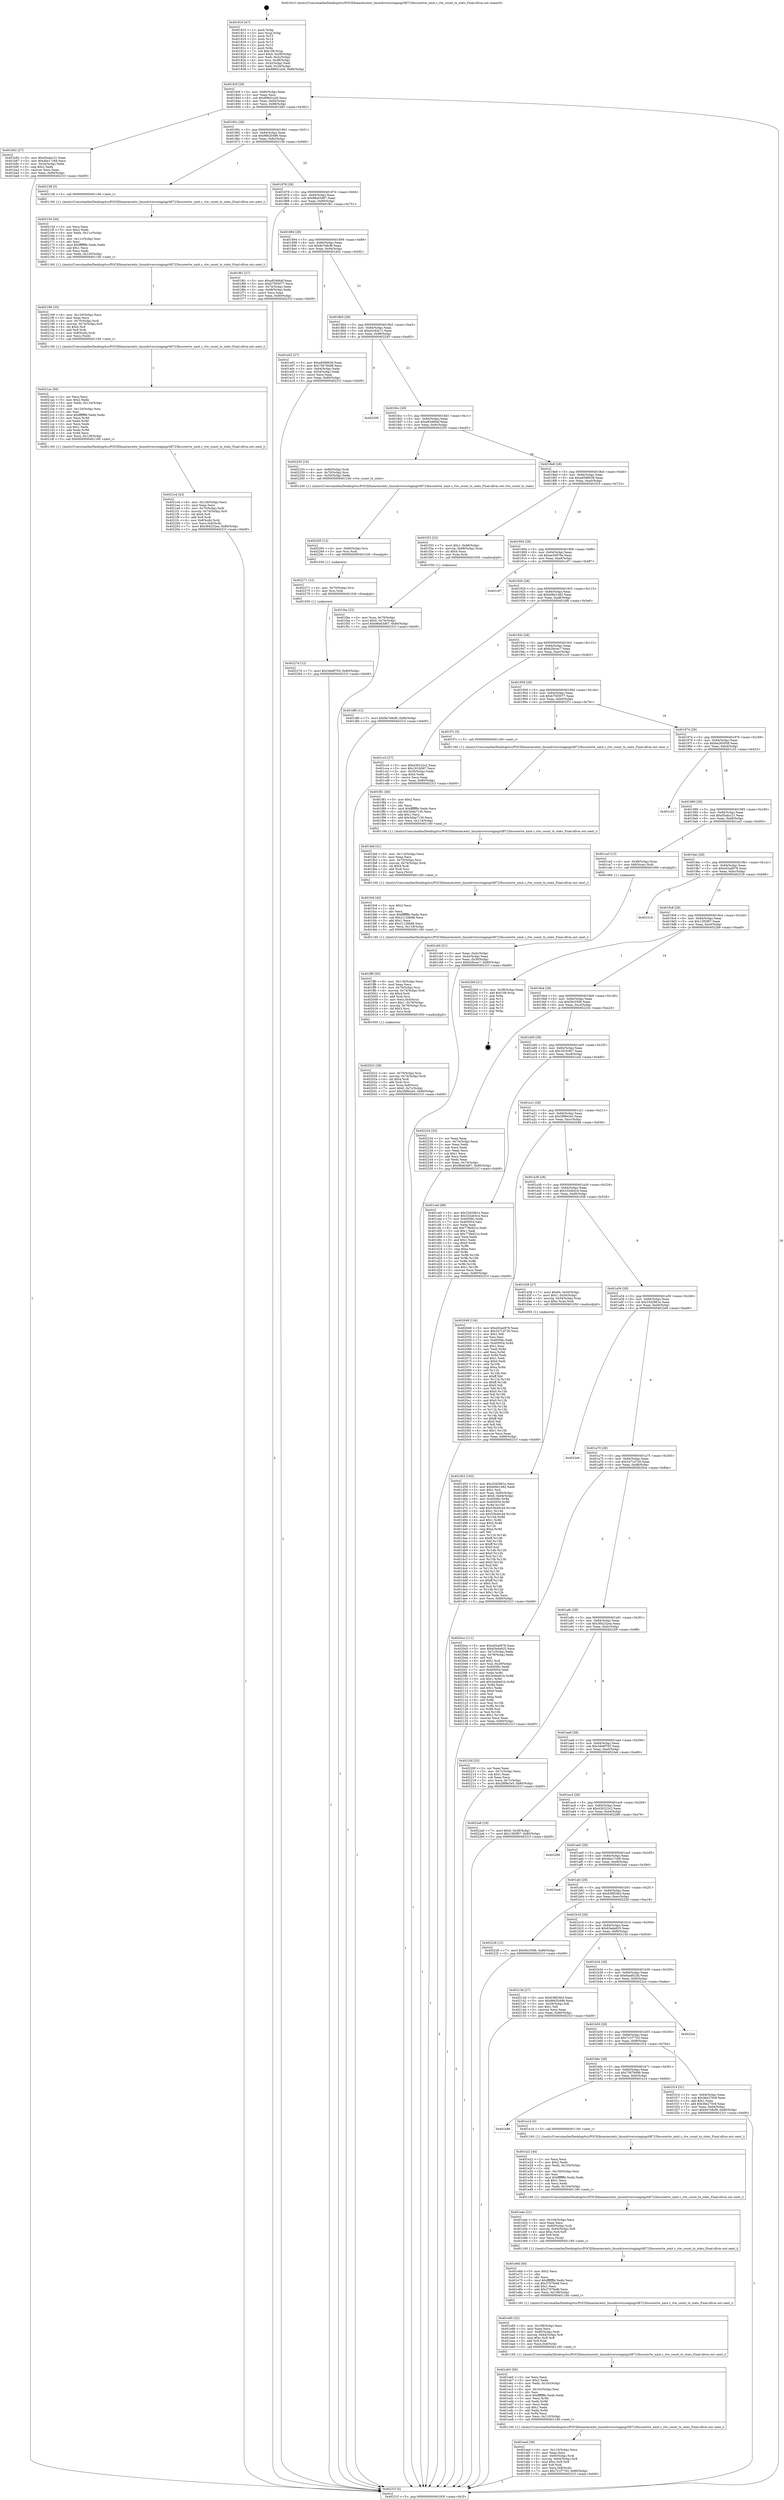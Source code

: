 digraph "0x401810" {
  label = "0x401810 (/mnt/c/Users/mathe/Desktop/tcc/POCII/binaries/extr_linuxdriversstagingrtl8723bscorertw_xmit.c_rtw_count_tx_stats_Final-ollvm.out::main(0))"
  labelloc = "t"
  node[shape=record]

  Entry [label="",width=0.3,height=0.3,shape=circle,fillcolor=black,style=filled]
  "0x40183f" [label="{
     0x40183f [29]\l
     | [instrs]\l
     &nbsp;&nbsp;0x40183f \<+3\>: mov -0x80(%rbp),%eax\l
     &nbsp;&nbsp;0x401842 \<+2\>: mov %eax,%ecx\l
     &nbsp;&nbsp;0x401844 \<+6\>: sub $0x896d1a26,%ecx\l
     &nbsp;&nbsp;0x40184a \<+6\>: mov %eax,-0x84(%rbp)\l
     &nbsp;&nbsp;0x401850 \<+6\>: mov %ecx,-0x88(%rbp)\l
     &nbsp;&nbsp;0x401856 \<+6\>: je 0000000000401b92 \<main+0x382\>\l
  }"]
  "0x401b92" [label="{
     0x401b92 [27]\l
     | [instrs]\l
     &nbsp;&nbsp;0x401b92 \<+5\>: mov $0xd5adcc21,%eax\l
     &nbsp;&nbsp;0x401b97 \<+5\>: mov $0x4be17c68,%ecx\l
     &nbsp;&nbsp;0x401b9c \<+3\>: mov -0x34(%rbp),%edx\l
     &nbsp;&nbsp;0x401b9f \<+3\>: cmp $0x2,%edx\l
     &nbsp;&nbsp;0x401ba2 \<+3\>: cmovne %ecx,%eax\l
     &nbsp;&nbsp;0x401ba5 \<+3\>: mov %eax,-0x80(%rbp)\l
     &nbsp;&nbsp;0x401ba8 \<+5\>: jmp 000000000040231f \<main+0xb0f\>\l
  }"]
  "0x40185c" [label="{
     0x40185c [28]\l
     | [instrs]\l
     &nbsp;&nbsp;0x40185c \<+5\>: jmp 0000000000401861 \<main+0x51\>\l
     &nbsp;&nbsp;0x401861 \<+6\>: mov -0x84(%rbp),%eax\l
     &nbsp;&nbsp;0x401867 \<+5\>: sub $0x96620499,%eax\l
     &nbsp;&nbsp;0x40186c \<+6\>: mov %eax,-0x8c(%rbp)\l
     &nbsp;&nbsp;0x401872 \<+6\>: je 0000000000402158 \<main+0x948\>\l
  }"]
  "0x40231f" [label="{
     0x40231f [5]\l
     | [instrs]\l
     &nbsp;&nbsp;0x40231f \<+5\>: jmp 000000000040183f \<main+0x2f\>\l
  }"]
  "0x401810" [label="{
     0x401810 [47]\l
     | [instrs]\l
     &nbsp;&nbsp;0x401810 \<+1\>: push %rbp\l
     &nbsp;&nbsp;0x401811 \<+3\>: mov %rsp,%rbp\l
     &nbsp;&nbsp;0x401814 \<+2\>: push %r15\l
     &nbsp;&nbsp;0x401816 \<+2\>: push %r14\l
     &nbsp;&nbsp;0x401818 \<+2\>: push %r13\l
     &nbsp;&nbsp;0x40181a \<+2\>: push %r12\l
     &nbsp;&nbsp;0x40181c \<+1\>: push %rbx\l
     &nbsp;&nbsp;0x40181d \<+7\>: sub $0x108,%rsp\l
     &nbsp;&nbsp;0x401824 \<+7\>: movl $0x0,-0x38(%rbp)\l
     &nbsp;&nbsp;0x40182b \<+3\>: mov %edi,-0x3c(%rbp)\l
     &nbsp;&nbsp;0x40182e \<+4\>: mov %rsi,-0x48(%rbp)\l
     &nbsp;&nbsp;0x401832 \<+3\>: mov -0x3c(%rbp),%edi\l
     &nbsp;&nbsp;0x401835 \<+3\>: mov %edi,-0x34(%rbp)\l
     &nbsp;&nbsp;0x401838 \<+7\>: movl $0x896d1a26,-0x80(%rbp)\l
  }"]
  Exit [label="",width=0.3,height=0.3,shape=circle,fillcolor=black,style=filled,peripheries=2]
  "0x402158" [label="{
     0x402158 [5]\l
     | [instrs]\l
     &nbsp;&nbsp;0x402158 \<+5\>: call 0000000000401160 \<next_i\>\l
     | [calls]\l
     &nbsp;&nbsp;0x401160 \{1\} (/mnt/c/Users/mathe/Desktop/tcc/POCII/binaries/extr_linuxdriversstagingrtl8723bscorertw_xmit.c_rtw_count_tx_stats_Final-ollvm.out::next_i)\l
  }"]
  "0x401878" [label="{
     0x401878 [28]\l
     | [instrs]\l
     &nbsp;&nbsp;0x401878 \<+5\>: jmp 000000000040187d \<main+0x6d\>\l
     &nbsp;&nbsp;0x40187d \<+6\>: mov -0x84(%rbp),%eax\l
     &nbsp;&nbsp;0x401883 \<+5\>: sub $0x98a63d67,%eax\l
     &nbsp;&nbsp;0x401888 \<+6\>: mov %eax,-0x90(%rbp)\l
     &nbsp;&nbsp;0x40188e \<+6\>: je 0000000000401f61 \<main+0x751\>\l
  }"]
  "0x40227d" [label="{
     0x40227d [12]\l
     | [instrs]\l
     &nbsp;&nbsp;0x40227d \<+7\>: movl $0x3de6f705,-0x80(%rbp)\l
     &nbsp;&nbsp;0x402284 \<+5\>: jmp 000000000040231f \<main+0xb0f\>\l
  }"]
  "0x401f61" [label="{
     0x401f61 [27]\l
     | [instrs]\l
     &nbsp;&nbsp;0x401f61 \<+5\>: mov $0xa83466af,%eax\l
     &nbsp;&nbsp;0x401f66 \<+5\>: mov $0xb7505077,%ecx\l
     &nbsp;&nbsp;0x401f6b \<+3\>: mov -0x74(%rbp),%edx\l
     &nbsp;&nbsp;0x401f6e \<+3\>: cmp -0x68(%rbp),%edx\l
     &nbsp;&nbsp;0x401f71 \<+3\>: cmovl %ecx,%eax\l
     &nbsp;&nbsp;0x401f74 \<+3\>: mov %eax,-0x80(%rbp)\l
     &nbsp;&nbsp;0x401f77 \<+5\>: jmp 000000000040231f \<main+0xb0f\>\l
  }"]
  "0x401894" [label="{
     0x401894 [28]\l
     | [instrs]\l
     &nbsp;&nbsp;0x401894 \<+5\>: jmp 0000000000401899 \<main+0x89\>\l
     &nbsp;&nbsp;0x401899 \<+6\>: mov -0x84(%rbp),%eax\l
     &nbsp;&nbsp;0x40189f \<+5\>: sub $0x9e7e8cf9,%eax\l
     &nbsp;&nbsp;0x4018a4 \<+6\>: mov %eax,-0x94(%rbp)\l
     &nbsp;&nbsp;0x4018aa \<+6\>: je 0000000000401e02 \<main+0x5f2\>\l
  }"]
  "0x402271" [label="{
     0x402271 [12]\l
     | [instrs]\l
     &nbsp;&nbsp;0x402271 \<+4\>: mov -0x70(%rbp),%rsi\l
     &nbsp;&nbsp;0x402275 \<+3\>: mov %rsi,%rdi\l
     &nbsp;&nbsp;0x402278 \<+5\>: call 0000000000401030 \<free@plt\>\l
     | [calls]\l
     &nbsp;&nbsp;0x401030 \{1\} (unknown)\l
  }"]
  "0x401e02" [label="{
     0x401e02 [27]\l
     | [instrs]\l
     &nbsp;&nbsp;0x401e02 \<+5\>: mov $0xa9588638,%eax\l
     &nbsp;&nbsp;0x401e07 \<+5\>: mov $0x75678498,%ecx\l
     &nbsp;&nbsp;0x401e0c \<+3\>: mov -0x64(%rbp),%edx\l
     &nbsp;&nbsp;0x401e0f \<+3\>: cmp -0x54(%rbp),%edx\l
     &nbsp;&nbsp;0x401e12 \<+3\>: cmovl %ecx,%eax\l
     &nbsp;&nbsp;0x401e15 \<+3\>: mov %eax,-0x80(%rbp)\l
     &nbsp;&nbsp;0x401e18 \<+5\>: jmp 000000000040231f \<main+0xb0f\>\l
  }"]
  "0x4018b0" [label="{
     0x4018b0 [28]\l
     | [instrs]\l
     &nbsp;&nbsp;0x4018b0 \<+5\>: jmp 00000000004018b5 \<main+0xa5\>\l
     &nbsp;&nbsp;0x4018b5 \<+6\>: mov -0x84(%rbp),%eax\l
     &nbsp;&nbsp;0x4018bb \<+5\>: sub $0xa5c9cb71,%eax\l
     &nbsp;&nbsp;0x4018c0 \<+6\>: mov %eax,-0x98(%rbp)\l
     &nbsp;&nbsp;0x4018c6 \<+6\>: je 0000000000402295 \<main+0xa85\>\l
  }"]
  "0x402265" [label="{
     0x402265 [12]\l
     | [instrs]\l
     &nbsp;&nbsp;0x402265 \<+4\>: mov -0x60(%rbp),%rsi\l
     &nbsp;&nbsp;0x402269 \<+3\>: mov %rsi,%rdi\l
     &nbsp;&nbsp;0x40226c \<+5\>: call 0000000000401030 \<free@plt\>\l
     | [calls]\l
     &nbsp;&nbsp;0x401030 \{1\} (unknown)\l
  }"]
  "0x402295" [label="{
     0x402295\l
  }", style=dashed]
  "0x4018cc" [label="{
     0x4018cc [28]\l
     | [instrs]\l
     &nbsp;&nbsp;0x4018cc \<+5\>: jmp 00000000004018d1 \<main+0xc1\>\l
     &nbsp;&nbsp;0x4018d1 \<+6\>: mov -0x84(%rbp),%eax\l
     &nbsp;&nbsp;0x4018d7 \<+5\>: sub $0xa83466af,%eax\l
     &nbsp;&nbsp;0x4018dc \<+6\>: mov %eax,-0x9c(%rbp)\l
     &nbsp;&nbsp;0x4018e2 \<+6\>: je 0000000000402255 \<main+0xa45\>\l
  }"]
  "0x4021e4" [label="{
     0x4021e4 [43]\l
     | [instrs]\l
     &nbsp;&nbsp;0x4021e4 \<+6\>: mov -0x128(%rbp),%ecx\l
     &nbsp;&nbsp;0x4021ea \<+3\>: imul %eax,%ecx\l
     &nbsp;&nbsp;0x4021ed \<+4\>: mov -0x70(%rbp),%rdi\l
     &nbsp;&nbsp;0x4021f1 \<+4\>: movslq -0x74(%rbp),%r8\l
     &nbsp;&nbsp;0x4021f5 \<+4\>: shl $0x4,%r8\l
     &nbsp;&nbsp;0x4021f9 \<+3\>: add %r8,%rdi\l
     &nbsp;&nbsp;0x4021fc \<+4\>: mov 0x8(%rdi),%rdi\l
     &nbsp;&nbsp;0x402200 \<+3\>: mov %ecx,0x4(%rdi)\l
     &nbsp;&nbsp;0x402203 \<+7\>: movl $0x364232ea,-0x80(%rbp)\l
     &nbsp;&nbsp;0x40220a \<+5\>: jmp 000000000040231f \<main+0xb0f\>\l
  }"]
  "0x402255" [label="{
     0x402255 [16]\l
     | [instrs]\l
     &nbsp;&nbsp;0x402255 \<+4\>: mov -0x60(%rbp),%rdi\l
     &nbsp;&nbsp;0x402259 \<+4\>: mov -0x70(%rbp),%rsi\l
     &nbsp;&nbsp;0x40225d \<+3\>: mov -0x50(%rbp),%edx\l
     &nbsp;&nbsp;0x402260 \<+5\>: call 0000000000401240 \<rtw_count_tx_stats\>\l
     | [calls]\l
     &nbsp;&nbsp;0x401240 \{1\} (/mnt/c/Users/mathe/Desktop/tcc/POCII/binaries/extr_linuxdriversstagingrtl8723bscorertw_xmit.c_rtw_count_tx_stats_Final-ollvm.out::rtw_count_tx_stats)\l
  }"]
  "0x4018e8" [label="{
     0x4018e8 [28]\l
     | [instrs]\l
     &nbsp;&nbsp;0x4018e8 \<+5\>: jmp 00000000004018ed \<main+0xdd\>\l
     &nbsp;&nbsp;0x4018ed \<+6\>: mov -0x84(%rbp),%eax\l
     &nbsp;&nbsp;0x4018f3 \<+5\>: sub $0xa9588638,%eax\l
     &nbsp;&nbsp;0x4018f8 \<+6\>: mov %eax,-0xa0(%rbp)\l
     &nbsp;&nbsp;0x4018fe \<+6\>: je 0000000000401f33 \<main+0x723\>\l
  }"]
  "0x4021ac" [label="{
     0x4021ac [56]\l
     | [instrs]\l
     &nbsp;&nbsp;0x4021ac \<+2\>: xor %ecx,%ecx\l
     &nbsp;&nbsp;0x4021ae \<+5\>: mov $0x2,%edx\l
     &nbsp;&nbsp;0x4021b3 \<+6\>: mov %edx,-0x124(%rbp)\l
     &nbsp;&nbsp;0x4021b9 \<+1\>: cltd\l
     &nbsp;&nbsp;0x4021ba \<+6\>: mov -0x124(%rbp),%esi\l
     &nbsp;&nbsp;0x4021c0 \<+2\>: idiv %esi\l
     &nbsp;&nbsp;0x4021c2 \<+6\>: imul $0xfffffffe,%edx,%edx\l
     &nbsp;&nbsp;0x4021c8 \<+3\>: mov %ecx,%r9d\l
     &nbsp;&nbsp;0x4021cb \<+3\>: sub %edx,%r9d\l
     &nbsp;&nbsp;0x4021ce \<+2\>: mov %ecx,%edx\l
     &nbsp;&nbsp;0x4021d0 \<+3\>: sub $0x1,%edx\l
     &nbsp;&nbsp;0x4021d3 \<+3\>: add %edx,%r9d\l
     &nbsp;&nbsp;0x4021d6 \<+3\>: sub %r9d,%ecx\l
     &nbsp;&nbsp;0x4021d9 \<+6\>: mov %ecx,-0x128(%rbp)\l
     &nbsp;&nbsp;0x4021df \<+5\>: call 0000000000401160 \<next_i\>\l
     | [calls]\l
     &nbsp;&nbsp;0x401160 \{1\} (/mnt/c/Users/mathe/Desktop/tcc/POCII/binaries/extr_linuxdriversstagingrtl8723bscorertw_xmit.c_rtw_count_tx_stats_Final-ollvm.out::next_i)\l
  }"]
  "0x401f33" [label="{
     0x401f33 [23]\l
     | [instrs]\l
     &nbsp;&nbsp;0x401f33 \<+7\>: movl $0x1,-0x68(%rbp)\l
     &nbsp;&nbsp;0x401f3a \<+4\>: movslq -0x68(%rbp),%rax\l
     &nbsp;&nbsp;0x401f3e \<+4\>: shl $0x4,%rax\l
     &nbsp;&nbsp;0x401f42 \<+3\>: mov %rax,%rdi\l
     &nbsp;&nbsp;0x401f45 \<+5\>: call 0000000000401050 \<malloc@plt\>\l
     | [calls]\l
     &nbsp;&nbsp;0x401050 \{1\} (unknown)\l
  }"]
  "0x401904" [label="{
     0x401904 [28]\l
     | [instrs]\l
     &nbsp;&nbsp;0x401904 \<+5\>: jmp 0000000000401909 \<main+0xf9\>\l
     &nbsp;&nbsp;0x401909 \<+6\>: mov -0x84(%rbp),%eax\l
     &nbsp;&nbsp;0x40190f \<+5\>: sub $0xae3d979a,%eax\l
     &nbsp;&nbsp;0x401914 \<+6\>: mov %eax,-0xa4(%rbp)\l
     &nbsp;&nbsp;0x40191a \<+6\>: je 0000000000401c97 \<main+0x487\>\l
  }"]
  "0x402189" [label="{
     0x402189 [35]\l
     | [instrs]\l
     &nbsp;&nbsp;0x402189 \<+6\>: mov -0x120(%rbp),%ecx\l
     &nbsp;&nbsp;0x40218f \<+3\>: imul %eax,%ecx\l
     &nbsp;&nbsp;0x402192 \<+4\>: mov -0x70(%rbp),%rdi\l
     &nbsp;&nbsp;0x402196 \<+4\>: movslq -0x74(%rbp),%r8\l
     &nbsp;&nbsp;0x40219a \<+4\>: shl $0x4,%r8\l
     &nbsp;&nbsp;0x40219e \<+3\>: add %r8,%rdi\l
     &nbsp;&nbsp;0x4021a1 \<+4\>: mov 0x8(%rdi),%rdi\l
     &nbsp;&nbsp;0x4021a5 \<+2\>: mov %ecx,(%rdi)\l
     &nbsp;&nbsp;0x4021a7 \<+5\>: call 0000000000401160 \<next_i\>\l
     | [calls]\l
     &nbsp;&nbsp;0x401160 \{1\} (/mnt/c/Users/mathe/Desktop/tcc/POCII/binaries/extr_linuxdriversstagingrtl8723bscorertw_xmit.c_rtw_count_tx_stats_Final-ollvm.out::next_i)\l
  }"]
  "0x401c97" [label="{
     0x401c97\l
  }", style=dashed]
  "0x401920" [label="{
     0x401920 [28]\l
     | [instrs]\l
     &nbsp;&nbsp;0x401920 \<+5\>: jmp 0000000000401925 \<main+0x115\>\l
     &nbsp;&nbsp;0x401925 \<+6\>: mov -0x84(%rbp),%eax\l
     &nbsp;&nbsp;0x40192b \<+5\>: sub $0xb06e1482,%eax\l
     &nbsp;&nbsp;0x401930 \<+6\>: mov %eax,-0xa8(%rbp)\l
     &nbsp;&nbsp;0x401936 \<+6\>: je 0000000000401df6 \<main+0x5e6\>\l
  }"]
  "0x40215d" [label="{
     0x40215d [44]\l
     | [instrs]\l
     &nbsp;&nbsp;0x40215d \<+2\>: xor %ecx,%ecx\l
     &nbsp;&nbsp;0x40215f \<+5\>: mov $0x2,%edx\l
     &nbsp;&nbsp;0x402164 \<+6\>: mov %edx,-0x11c(%rbp)\l
     &nbsp;&nbsp;0x40216a \<+1\>: cltd\l
     &nbsp;&nbsp;0x40216b \<+6\>: mov -0x11c(%rbp),%esi\l
     &nbsp;&nbsp;0x402171 \<+2\>: idiv %esi\l
     &nbsp;&nbsp;0x402173 \<+6\>: imul $0xfffffffe,%edx,%edx\l
     &nbsp;&nbsp;0x402179 \<+3\>: sub $0x1,%ecx\l
     &nbsp;&nbsp;0x40217c \<+2\>: sub %ecx,%edx\l
     &nbsp;&nbsp;0x40217e \<+6\>: mov %edx,-0x120(%rbp)\l
     &nbsp;&nbsp;0x402184 \<+5\>: call 0000000000401160 \<next_i\>\l
     | [calls]\l
     &nbsp;&nbsp;0x401160 \{1\} (/mnt/c/Users/mathe/Desktop/tcc/POCII/binaries/extr_linuxdriversstagingrtl8723bscorertw_xmit.c_rtw_count_tx_stats_Final-ollvm.out::next_i)\l
  }"]
  "0x401df6" [label="{
     0x401df6 [12]\l
     | [instrs]\l
     &nbsp;&nbsp;0x401df6 \<+7\>: movl $0x9e7e8cf9,-0x80(%rbp)\l
     &nbsp;&nbsp;0x401dfd \<+5\>: jmp 000000000040231f \<main+0xb0f\>\l
  }"]
  "0x40193c" [label="{
     0x40193c [28]\l
     | [instrs]\l
     &nbsp;&nbsp;0x40193c \<+5\>: jmp 0000000000401941 \<main+0x131\>\l
     &nbsp;&nbsp;0x401941 \<+6\>: mov -0x84(%rbp),%eax\l
     &nbsp;&nbsp;0x401947 \<+5\>: sub $0xb2fecec7,%eax\l
     &nbsp;&nbsp;0x40194c \<+6\>: mov %eax,-0xac(%rbp)\l
     &nbsp;&nbsp;0x401952 \<+6\>: je 0000000000401cc5 \<main+0x4b5\>\l
  }"]
  "0x402022" [label="{
     0x402022 [38]\l
     | [instrs]\l
     &nbsp;&nbsp;0x402022 \<+4\>: mov -0x70(%rbp),%rsi\l
     &nbsp;&nbsp;0x402026 \<+4\>: movslq -0x74(%rbp),%rdi\l
     &nbsp;&nbsp;0x40202a \<+4\>: shl $0x4,%rdi\l
     &nbsp;&nbsp;0x40202e \<+3\>: add %rdi,%rsi\l
     &nbsp;&nbsp;0x402031 \<+4\>: mov %rax,0x8(%rsi)\l
     &nbsp;&nbsp;0x402035 \<+7\>: movl $0x0,-0x7c(%rbp)\l
     &nbsp;&nbsp;0x40203c \<+7\>: movl $0x28f9e2e5,-0x80(%rbp)\l
     &nbsp;&nbsp;0x402043 \<+5\>: jmp 000000000040231f \<main+0xb0f\>\l
  }"]
  "0x401cc5" [label="{
     0x401cc5 [27]\l
     | [instrs]\l
     &nbsp;&nbsp;0x401cc5 \<+5\>: mov $0x430222c2,%eax\l
     &nbsp;&nbsp;0x401cca \<+5\>: mov $0x181fc067,%ecx\l
     &nbsp;&nbsp;0x401ccf \<+3\>: mov -0x30(%rbp),%edx\l
     &nbsp;&nbsp;0x401cd2 \<+3\>: cmp $0x0,%edx\l
     &nbsp;&nbsp;0x401cd5 \<+3\>: cmove %ecx,%eax\l
     &nbsp;&nbsp;0x401cd8 \<+3\>: mov %eax,-0x80(%rbp)\l
     &nbsp;&nbsp;0x401cdb \<+5\>: jmp 000000000040231f \<main+0xb0f\>\l
  }"]
  "0x401958" [label="{
     0x401958 [28]\l
     | [instrs]\l
     &nbsp;&nbsp;0x401958 \<+5\>: jmp 000000000040195d \<main+0x14d\>\l
     &nbsp;&nbsp;0x40195d \<+6\>: mov -0x84(%rbp),%eax\l
     &nbsp;&nbsp;0x401963 \<+5\>: sub $0xb7505077,%eax\l
     &nbsp;&nbsp;0x401968 \<+6\>: mov %eax,-0xb0(%rbp)\l
     &nbsp;&nbsp;0x40196e \<+6\>: je 0000000000401f7c \<main+0x76c\>\l
  }"]
  "0x401ff0" [label="{
     0x401ff0 [50]\l
     | [instrs]\l
     &nbsp;&nbsp;0x401ff0 \<+6\>: mov -0x118(%rbp),%ecx\l
     &nbsp;&nbsp;0x401ff6 \<+3\>: imul %eax,%ecx\l
     &nbsp;&nbsp;0x401ff9 \<+4\>: mov -0x70(%rbp),%rsi\l
     &nbsp;&nbsp;0x401ffd \<+4\>: movslq -0x74(%rbp),%rdi\l
     &nbsp;&nbsp;0x402001 \<+4\>: shl $0x4,%rdi\l
     &nbsp;&nbsp;0x402005 \<+3\>: add %rdi,%rsi\l
     &nbsp;&nbsp;0x402008 \<+3\>: mov %ecx,0x4(%rsi)\l
     &nbsp;&nbsp;0x40200b \<+7\>: movl $0x1,-0x78(%rbp)\l
     &nbsp;&nbsp;0x402012 \<+4\>: movslq -0x78(%rbp),%rsi\l
     &nbsp;&nbsp;0x402016 \<+4\>: shl $0x3,%rsi\l
     &nbsp;&nbsp;0x40201a \<+3\>: mov %rsi,%rdi\l
     &nbsp;&nbsp;0x40201d \<+5\>: call 0000000000401050 \<malloc@plt\>\l
     | [calls]\l
     &nbsp;&nbsp;0x401050 \{1\} (unknown)\l
  }"]
  "0x401f7c" [label="{
     0x401f7c [5]\l
     | [instrs]\l
     &nbsp;&nbsp;0x401f7c \<+5\>: call 0000000000401160 \<next_i\>\l
     | [calls]\l
     &nbsp;&nbsp;0x401160 \{1\} (/mnt/c/Users/mathe/Desktop/tcc/POCII/binaries/extr_linuxdriversstagingrtl8723bscorertw_xmit.c_rtw_count_tx_stats_Final-ollvm.out::next_i)\l
  }"]
  "0x401974" [label="{
     0x401974 [28]\l
     | [instrs]\l
     &nbsp;&nbsp;0x401974 \<+5\>: jmp 0000000000401979 \<main+0x169\>\l
     &nbsp;&nbsp;0x401979 \<+6\>: mov -0x84(%rbp),%eax\l
     &nbsp;&nbsp;0x40197f \<+5\>: sub $0xbe265058,%eax\l
     &nbsp;&nbsp;0x401984 \<+6\>: mov %eax,-0xb4(%rbp)\l
     &nbsp;&nbsp;0x40198a \<+6\>: je 0000000000401c33 \<main+0x423\>\l
  }"]
  "0x401fc8" [label="{
     0x401fc8 [40]\l
     | [instrs]\l
     &nbsp;&nbsp;0x401fc8 \<+5\>: mov $0x2,%ecx\l
     &nbsp;&nbsp;0x401fcd \<+1\>: cltd\l
     &nbsp;&nbsp;0x401fce \<+2\>: idiv %ecx\l
     &nbsp;&nbsp;0x401fd0 \<+6\>: imul $0xfffffffe,%edx,%ecx\l
     &nbsp;&nbsp;0x401fd6 \<+6\>: sub $0x21126b88,%ecx\l
     &nbsp;&nbsp;0x401fdc \<+3\>: add $0x1,%ecx\l
     &nbsp;&nbsp;0x401fdf \<+6\>: add $0x21126b88,%ecx\l
     &nbsp;&nbsp;0x401fe5 \<+6\>: mov %ecx,-0x118(%rbp)\l
     &nbsp;&nbsp;0x401feb \<+5\>: call 0000000000401160 \<next_i\>\l
     | [calls]\l
     &nbsp;&nbsp;0x401160 \{1\} (/mnt/c/Users/mathe/Desktop/tcc/POCII/binaries/extr_linuxdriversstagingrtl8723bscorertw_xmit.c_rtw_count_tx_stats_Final-ollvm.out::next_i)\l
  }"]
  "0x401c33" [label="{
     0x401c33\l
  }", style=dashed]
  "0x401990" [label="{
     0x401990 [28]\l
     | [instrs]\l
     &nbsp;&nbsp;0x401990 \<+5\>: jmp 0000000000401995 \<main+0x185\>\l
     &nbsp;&nbsp;0x401995 \<+6\>: mov -0x84(%rbp),%eax\l
     &nbsp;&nbsp;0x40199b \<+5\>: sub $0xd5adcc21,%eax\l
     &nbsp;&nbsp;0x4019a0 \<+6\>: mov %eax,-0xb8(%rbp)\l
     &nbsp;&nbsp;0x4019a6 \<+6\>: je 0000000000401ca3 \<main+0x493\>\l
  }"]
  "0x401fa9" [label="{
     0x401fa9 [31]\l
     | [instrs]\l
     &nbsp;&nbsp;0x401fa9 \<+6\>: mov -0x114(%rbp),%ecx\l
     &nbsp;&nbsp;0x401faf \<+3\>: imul %eax,%ecx\l
     &nbsp;&nbsp;0x401fb2 \<+4\>: mov -0x70(%rbp),%rsi\l
     &nbsp;&nbsp;0x401fb6 \<+4\>: movslq -0x74(%rbp),%rdi\l
     &nbsp;&nbsp;0x401fba \<+4\>: shl $0x4,%rdi\l
     &nbsp;&nbsp;0x401fbe \<+3\>: add %rdi,%rsi\l
     &nbsp;&nbsp;0x401fc1 \<+2\>: mov %ecx,(%rsi)\l
     &nbsp;&nbsp;0x401fc3 \<+5\>: call 0000000000401160 \<next_i\>\l
     | [calls]\l
     &nbsp;&nbsp;0x401160 \{1\} (/mnt/c/Users/mathe/Desktop/tcc/POCII/binaries/extr_linuxdriversstagingrtl8723bscorertw_xmit.c_rtw_count_tx_stats_Final-ollvm.out::next_i)\l
  }"]
  "0x401ca3" [label="{
     0x401ca3 [13]\l
     | [instrs]\l
     &nbsp;&nbsp;0x401ca3 \<+4\>: mov -0x48(%rbp),%rax\l
     &nbsp;&nbsp;0x401ca7 \<+4\>: mov 0x8(%rax),%rdi\l
     &nbsp;&nbsp;0x401cab \<+5\>: call 0000000000401060 \<atoi@plt\>\l
     | [calls]\l
     &nbsp;&nbsp;0x401060 \{1\} (unknown)\l
  }"]
  "0x4019ac" [label="{
     0x4019ac [28]\l
     | [instrs]\l
     &nbsp;&nbsp;0x4019ac \<+5\>: jmp 00000000004019b1 \<main+0x1a1\>\l
     &nbsp;&nbsp;0x4019b1 \<+6\>: mov -0x84(%rbp),%eax\l
     &nbsp;&nbsp;0x4019b7 \<+5\>: sub $0xe02ad978,%eax\l
     &nbsp;&nbsp;0x4019bc \<+6\>: mov %eax,-0xbc(%rbp)\l
     &nbsp;&nbsp;0x4019c2 \<+6\>: je 0000000000402318 \<main+0xb08\>\l
  }"]
  "0x401cb0" [label="{
     0x401cb0 [21]\l
     | [instrs]\l
     &nbsp;&nbsp;0x401cb0 \<+3\>: mov %eax,-0x4c(%rbp)\l
     &nbsp;&nbsp;0x401cb3 \<+3\>: mov -0x4c(%rbp),%eax\l
     &nbsp;&nbsp;0x401cb6 \<+3\>: mov %eax,-0x30(%rbp)\l
     &nbsp;&nbsp;0x401cb9 \<+7\>: movl $0xb2fecec7,-0x80(%rbp)\l
     &nbsp;&nbsp;0x401cc0 \<+5\>: jmp 000000000040231f \<main+0xb0f\>\l
  }"]
  "0x401f81" [label="{
     0x401f81 [40]\l
     | [instrs]\l
     &nbsp;&nbsp;0x401f81 \<+5\>: mov $0x2,%ecx\l
     &nbsp;&nbsp;0x401f86 \<+1\>: cltd\l
     &nbsp;&nbsp;0x401f87 \<+2\>: idiv %ecx\l
     &nbsp;&nbsp;0x401f89 \<+6\>: imul $0xfffffffe,%edx,%ecx\l
     &nbsp;&nbsp;0x401f8f \<+6\>: sub $0x3d4a7130,%ecx\l
     &nbsp;&nbsp;0x401f95 \<+3\>: add $0x1,%ecx\l
     &nbsp;&nbsp;0x401f98 \<+6\>: add $0x3d4a7130,%ecx\l
     &nbsp;&nbsp;0x401f9e \<+6\>: mov %ecx,-0x114(%rbp)\l
     &nbsp;&nbsp;0x401fa4 \<+5\>: call 0000000000401160 \<next_i\>\l
     | [calls]\l
     &nbsp;&nbsp;0x401160 \{1\} (/mnt/c/Users/mathe/Desktop/tcc/POCII/binaries/extr_linuxdriversstagingrtl8723bscorertw_xmit.c_rtw_count_tx_stats_Final-ollvm.out::next_i)\l
  }"]
  "0x402318" [label="{
     0x402318\l
  }", style=dashed]
  "0x4019c8" [label="{
     0x4019c8 [28]\l
     | [instrs]\l
     &nbsp;&nbsp;0x4019c8 \<+5\>: jmp 00000000004019cd \<main+0x1bd\>\l
     &nbsp;&nbsp;0x4019cd \<+6\>: mov -0x84(%rbp),%eax\l
     &nbsp;&nbsp;0x4019d3 \<+5\>: sub $0x1383f67,%eax\l
     &nbsp;&nbsp;0x4019d8 \<+6\>: mov %eax,-0xc0(%rbp)\l
     &nbsp;&nbsp;0x4019de \<+6\>: je 00000000004022b9 \<main+0xaa9\>\l
  }"]
  "0x401f4a" [label="{
     0x401f4a [23]\l
     | [instrs]\l
     &nbsp;&nbsp;0x401f4a \<+4\>: mov %rax,-0x70(%rbp)\l
     &nbsp;&nbsp;0x401f4e \<+7\>: movl $0x0,-0x74(%rbp)\l
     &nbsp;&nbsp;0x401f55 \<+7\>: movl $0x98a63d67,-0x80(%rbp)\l
     &nbsp;&nbsp;0x401f5c \<+5\>: jmp 000000000040231f \<main+0xb0f\>\l
  }"]
  "0x4022b9" [label="{
     0x4022b9 [21]\l
     | [instrs]\l
     &nbsp;&nbsp;0x4022b9 \<+3\>: mov -0x38(%rbp),%eax\l
     &nbsp;&nbsp;0x4022bc \<+7\>: add $0x108,%rsp\l
     &nbsp;&nbsp;0x4022c3 \<+1\>: pop %rbx\l
     &nbsp;&nbsp;0x4022c4 \<+2\>: pop %r12\l
     &nbsp;&nbsp;0x4022c6 \<+2\>: pop %r13\l
     &nbsp;&nbsp;0x4022c8 \<+2\>: pop %r14\l
     &nbsp;&nbsp;0x4022ca \<+2\>: pop %r15\l
     &nbsp;&nbsp;0x4022cc \<+1\>: pop %rbp\l
     &nbsp;&nbsp;0x4022cd \<+1\>: ret\l
  }"]
  "0x4019e4" [label="{
     0x4019e4 [28]\l
     | [instrs]\l
     &nbsp;&nbsp;0x4019e4 \<+5\>: jmp 00000000004019e9 \<main+0x1d9\>\l
     &nbsp;&nbsp;0x4019e9 \<+6\>: mov -0x84(%rbp),%eax\l
     &nbsp;&nbsp;0x4019ef \<+5\>: sub $0x56c3566,%eax\l
     &nbsp;&nbsp;0x4019f4 \<+6\>: mov %eax,-0xc4(%rbp)\l
     &nbsp;&nbsp;0x4019fa \<+6\>: je 0000000000402234 \<main+0xa24\>\l
  }"]
  "0x401eed" [label="{
     0x401eed [39]\l
     | [instrs]\l
     &nbsp;&nbsp;0x401eed \<+6\>: mov -0x110(%rbp),%ecx\l
     &nbsp;&nbsp;0x401ef3 \<+3\>: imul %eax,%ecx\l
     &nbsp;&nbsp;0x401ef6 \<+4\>: mov -0x60(%rbp),%rdi\l
     &nbsp;&nbsp;0x401efa \<+4\>: movslq -0x64(%rbp),%r8\l
     &nbsp;&nbsp;0x401efe \<+4\>: imul $0xc,%r8,%r8\l
     &nbsp;&nbsp;0x401f02 \<+3\>: add %r8,%rdi\l
     &nbsp;&nbsp;0x401f05 \<+3\>: mov %ecx,0x8(%rdi)\l
     &nbsp;&nbsp;0x401f08 \<+7\>: movl $0x721f77d3,-0x80(%rbp)\l
     &nbsp;&nbsp;0x401f0f \<+5\>: jmp 000000000040231f \<main+0xb0f\>\l
  }"]
  "0x402234" [label="{
     0x402234 [33]\l
     | [instrs]\l
     &nbsp;&nbsp;0x402234 \<+2\>: xor %eax,%eax\l
     &nbsp;&nbsp;0x402236 \<+3\>: mov -0x74(%rbp),%ecx\l
     &nbsp;&nbsp;0x402239 \<+2\>: mov %eax,%edx\l
     &nbsp;&nbsp;0x40223b \<+2\>: sub %ecx,%edx\l
     &nbsp;&nbsp;0x40223d \<+2\>: mov %eax,%ecx\l
     &nbsp;&nbsp;0x40223f \<+3\>: sub $0x1,%ecx\l
     &nbsp;&nbsp;0x402242 \<+2\>: add %ecx,%edx\l
     &nbsp;&nbsp;0x402244 \<+2\>: sub %edx,%eax\l
     &nbsp;&nbsp;0x402246 \<+3\>: mov %eax,-0x74(%rbp)\l
     &nbsp;&nbsp;0x402249 \<+7\>: movl $0x98a63d67,-0x80(%rbp)\l
     &nbsp;&nbsp;0x402250 \<+5\>: jmp 000000000040231f \<main+0xb0f\>\l
  }"]
  "0x401a00" [label="{
     0x401a00 [28]\l
     | [instrs]\l
     &nbsp;&nbsp;0x401a00 \<+5\>: jmp 0000000000401a05 \<main+0x1f5\>\l
     &nbsp;&nbsp;0x401a05 \<+6\>: mov -0x84(%rbp),%eax\l
     &nbsp;&nbsp;0x401a0b \<+5\>: sub $0x181fc067,%eax\l
     &nbsp;&nbsp;0x401a10 \<+6\>: mov %eax,-0xc8(%rbp)\l
     &nbsp;&nbsp;0x401a16 \<+6\>: je 0000000000401ce0 \<main+0x4d0\>\l
  }"]
  "0x401eb5" [label="{
     0x401eb5 [56]\l
     | [instrs]\l
     &nbsp;&nbsp;0x401eb5 \<+2\>: xor %ecx,%ecx\l
     &nbsp;&nbsp;0x401eb7 \<+5\>: mov $0x2,%edx\l
     &nbsp;&nbsp;0x401ebc \<+6\>: mov %edx,-0x10c(%rbp)\l
     &nbsp;&nbsp;0x401ec2 \<+1\>: cltd\l
     &nbsp;&nbsp;0x401ec3 \<+6\>: mov -0x10c(%rbp),%esi\l
     &nbsp;&nbsp;0x401ec9 \<+2\>: idiv %esi\l
     &nbsp;&nbsp;0x401ecb \<+6\>: imul $0xfffffffe,%edx,%edx\l
     &nbsp;&nbsp;0x401ed1 \<+3\>: mov %ecx,%r9d\l
     &nbsp;&nbsp;0x401ed4 \<+3\>: sub %edx,%r9d\l
     &nbsp;&nbsp;0x401ed7 \<+2\>: mov %ecx,%edx\l
     &nbsp;&nbsp;0x401ed9 \<+3\>: sub $0x1,%edx\l
     &nbsp;&nbsp;0x401edc \<+3\>: add %edx,%r9d\l
     &nbsp;&nbsp;0x401edf \<+3\>: sub %r9d,%ecx\l
     &nbsp;&nbsp;0x401ee2 \<+6\>: mov %ecx,-0x110(%rbp)\l
     &nbsp;&nbsp;0x401ee8 \<+5\>: call 0000000000401160 \<next_i\>\l
     | [calls]\l
     &nbsp;&nbsp;0x401160 \{1\} (/mnt/c/Users/mathe/Desktop/tcc/POCII/binaries/extr_linuxdriversstagingrtl8723bscorertw_xmit.c_rtw_count_tx_stats_Final-ollvm.out::next_i)\l
  }"]
  "0x401ce0" [label="{
     0x401ce0 [88]\l
     | [instrs]\l
     &nbsp;&nbsp;0x401ce0 \<+5\>: mov $0x33d2961e,%eax\l
     &nbsp;&nbsp;0x401ce5 \<+5\>: mov $0x332eb5c4,%ecx\l
     &nbsp;&nbsp;0x401cea \<+7\>: mov 0x40506c,%edx\l
     &nbsp;&nbsp;0x401cf1 \<+7\>: mov 0x405054,%esi\l
     &nbsp;&nbsp;0x401cf8 \<+2\>: mov %edx,%edi\l
     &nbsp;&nbsp;0x401cfa \<+6\>: add $0x778e921e,%edi\l
     &nbsp;&nbsp;0x401d00 \<+3\>: sub $0x1,%edi\l
     &nbsp;&nbsp;0x401d03 \<+6\>: sub $0x778e921e,%edi\l
     &nbsp;&nbsp;0x401d09 \<+3\>: imul %edi,%edx\l
     &nbsp;&nbsp;0x401d0c \<+3\>: and $0x1,%edx\l
     &nbsp;&nbsp;0x401d0f \<+3\>: cmp $0x0,%edx\l
     &nbsp;&nbsp;0x401d12 \<+4\>: sete %r8b\l
     &nbsp;&nbsp;0x401d16 \<+3\>: cmp $0xa,%esi\l
     &nbsp;&nbsp;0x401d19 \<+4\>: setl %r9b\l
     &nbsp;&nbsp;0x401d1d \<+3\>: mov %r8b,%r10b\l
     &nbsp;&nbsp;0x401d20 \<+3\>: and %r9b,%r10b\l
     &nbsp;&nbsp;0x401d23 \<+3\>: xor %r9b,%r8b\l
     &nbsp;&nbsp;0x401d26 \<+3\>: or %r8b,%r10b\l
     &nbsp;&nbsp;0x401d29 \<+4\>: test $0x1,%r10b\l
     &nbsp;&nbsp;0x401d2d \<+3\>: cmovne %ecx,%eax\l
     &nbsp;&nbsp;0x401d30 \<+3\>: mov %eax,-0x80(%rbp)\l
     &nbsp;&nbsp;0x401d33 \<+5\>: jmp 000000000040231f \<main+0xb0f\>\l
  }"]
  "0x401a1c" [label="{
     0x401a1c [28]\l
     | [instrs]\l
     &nbsp;&nbsp;0x401a1c \<+5\>: jmp 0000000000401a21 \<main+0x211\>\l
     &nbsp;&nbsp;0x401a21 \<+6\>: mov -0x84(%rbp),%eax\l
     &nbsp;&nbsp;0x401a27 \<+5\>: sub $0x28f9e2e5,%eax\l
     &nbsp;&nbsp;0x401a2c \<+6\>: mov %eax,-0xcc(%rbp)\l
     &nbsp;&nbsp;0x401a32 \<+6\>: je 0000000000402048 \<main+0x838\>\l
  }"]
  "0x401e95" [label="{
     0x401e95 [32]\l
     | [instrs]\l
     &nbsp;&nbsp;0x401e95 \<+6\>: mov -0x108(%rbp),%ecx\l
     &nbsp;&nbsp;0x401e9b \<+3\>: imul %eax,%ecx\l
     &nbsp;&nbsp;0x401e9e \<+4\>: mov -0x60(%rbp),%rdi\l
     &nbsp;&nbsp;0x401ea2 \<+4\>: movslq -0x64(%rbp),%r8\l
     &nbsp;&nbsp;0x401ea6 \<+4\>: imul $0xc,%r8,%r8\l
     &nbsp;&nbsp;0x401eaa \<+3\>: add %r8,%rdi\l
     &nbsp;&nbsp;0x401ead \<+3\>: mov %ecx,0x4(%rdi)\l
     &nbsp;&nbsp;0x401eb0 \<+5\>: call 0000000000401160 \<next_i\>\l
     | [calls]\l
     &nbsp;&nbsp;0x401160 \{1\} (/mnt/c/Users/mathe/Desktop/tcc/POCII/binaries/extr_linuxdriversstagingrtl8723bscorertw_xmit.c_rtw_count_tx_stats_Final-ollvm.out::next_i)\l
  }"]
  "0x402048" [label="{
     0x402048 [134]\l
     | [instrs]\l
     &nbsp;&nbsp;0x402048 \<+5\>: mov $0xe02ad978,%eax\l
     &nbsp;&nbsp;0x40204d \<+5\>: mov $0x3471d726,%ecx\l
     &nbsp;&nbsp;0x402052 \<+2\>: mov $0x1,%dl\l
     &nbsp;&nbsp;0x402054 \<+2\>: xor %esi,%esi\l
     &nbsp;&nbsp;0x402056 \<+7\>: mov 0x40506c,%edi\l
     &nbsp;&nbsp;0x40205d \<+8\>: mov 0x405054,%r8d\l
     &nbsp;&nbsp;0x402065 \<+3\>: sub $0x1,%esi\l
     &nbsp;&nbsp;0x402068 \<+3\>: mov %edi,%r9d\l
     &nbsp;&nbsp;0x40206b \<+3\>: add %esi,%r9d\l
     &nbsp;&nbsp;0x40206e \<+4\>: imul %r9d,%edi\l
     &nbsp;&nbsp;0x402072 \<+3\>: and $0x1,%edi\l
     &nbsp;&nbsp;0x402075 \<+3\>: cmp $0x0,%edi\l
     &nbsp;&nbsp;0x402078 \<+4\>: sete %r10b\l
     &nbsp;&nbsp;0x40207c \<+4\>: cmp $0xa,%r8d\l
     &nbsp;&nbsp;0x402080 \<+4\>: setl %r11b\l
     &nbsp;&nbsp;0x402084 \<+3\>: mov %r10b,%bl\l
     &nbsp;&nbsp;0x402087 \<+3\>: xor $0xff,%bl\l
     &nbsp;&nbsp;0x40208a \<+3\>: mov %r11b,%r14b\l
     &nbsp;&nbsp;0x40208d \<+4\>: xor $0xff,%r14b\l
     &nbsp;&nbsp;0x402091 \<+3\>: xor $0x0,%dl\l
     &nbsp;&nbsp;0x402094 \<+3\>: mov %bl,%r15b\l
     &nbsp;&nbsp;0x402097 \<+4\>: and $0x0,%r15b\l
     &nbsp;&nbsp;0x40209b \<+3\>: and %dl,%r10b\l
     &nbsp;&nbsp;0x40209e \<+3\>: mov %r14b,%r12b\l
     &nbsp;&nbsp;0x4020a1 \<+4\>: and $0x0,%r12b\l
     &nbsp;&nbsp;0x4020a5 \<+3\>: and %dl,%r11b\l
     &nbsp;&nbsp;0x4020a8 \<+3\>: or %r10b,%r15b\l
     &nbsp;&nbsp;0x4020ab \<+3\>: or %r11b,%r12b\l
     &nbsp;&nbsp;0x4020ae \<+3\>: xor %r12b,%r15b\l
     &nbsp;&nbsp;0x4020b1 \<+3\>: or %r14b,%bl\l
     &nbsp;&nbsp;0x4020b4 \<+3\>: xor $0xff,%bl\l
     &nbsp;&nbsp;0x4020b7 \<+3\>: or $0x0,%dl\l
     &nbsp;&nbsp;0x4020ba \<+2\>: and %dl,%bl\l
     &nbsp;&nbsp;0x4020bc \<+3\>: or %bl,%r15b\l
     &nbsp;&nbsp;0x4020bf \<+4\>: test $0x1,%r15b\l
     &nbsp;&nbsp;0x4020c3 \<+3\>: cmovne %ecx,%eax\l
     &nbsp;&nbsp;0x4020c6 \<+3\>: mov %eax,-0x80(%rbp)\l
     &nbsp;&nbsp;0x4020c9 \<+5\>: jmp 000000000040231f \<main+0xb0f\>\l
  }"]
  "0x401a38" [label="{
     0x401a38 [28]\l
     | [instrs]\l
     &nbsp;&nbsp;0x401a38 \<+5\>: jmp 0000000000401a3d \<main+0x22d\>\l
     &nbsp;&nbsp;0x401a3d \<+6\>: mov -0x84(%rbp),%eax\l
     &nbsp;&nbsp;0x401a43 \<+5\>: sub $0x332eb5c4,%eax\l
     &nbsp;&nbsp;0x401a48 \<+6\>: mov %eax,-0xd0(%rbp)\l
     &nbsp;&nbsp;0x401a4e \<+6\>: je 0000000000401d38 \<main+0x528\>\l
  }"]
  "0x401e6d" [label="{
     0x401e6d [40]\l
     | [instrs]\l
     &nbsp;&nbsp;0x401e6d \<+5\>: mov $0x2,%ecx\l
     &nbsp;&nbsp;0x401e72 \<+1\>: cltd\l
     &nbsp;&nbsp;0x401e73 \<+2\>: idiv %ecx\l
     &nbsp;&nbsp;0x401e75 \<+6\>: imul $0xfffffffe,%edx,%ecx\l
     &nbsp;&nbsp;0x401e7b \<+6\>: sub $0x3707fed6,%ecx\l
     &nbsp;&nbsp;0x401e81 \<+3\>: add $0x1,%ecx\l
     &nbsp;&nbsp;0x401e84 \<+6\>: add $0x3707fed6,%ecx\l
     &nbsp;&nbsp;0x401e8a \<+6\>: mov %ecx,-0x108(%rbp)\l
     &nbsp;&nbsp;0x401e90 \<+5\>: call 0000000000401160 \<next_i\>\l
     | [calls]\l
     &nbsp;&nbsp;0x401160 \{1\} (/mnt/c/Users/mathe/Desktop/tcc/POCII/binaries/extr_linuxdriversstagingrtl8723bscorertw_xmit.c_rtw_count_tx_stats_Final-ollvm.out::next_i)\l
  }"]
  "0x401d38" [label="{
     0x401d38 [27]\l
     | [instrs]\l
     &nbsp;&nbsp;0x401d38 \<+7\>: movl $0x64,-0x50(%rbp)\l
     &nbsp;&nbsp;0x401d3f \<+7\>: movl $0x1,-0x54(%rbp)\l
     &nbsp;&nbsp;0x401d46 \<+4\>: movslq -0x54(%rbp),%rax\l
     &nbsp;&nbsp;0x401d4a \<+4\>: imul $0xc,%rax,%rdi\l
     &nbsp;&nbsp;0x401d4e \<+5\>: call 0000000000401050 \<malloc@plt\>\l
     | [calls]\l
     &nbsp;&nbsp;0x401050 \{1\} (unknown)\l
  }"]
  "0x401a54" [label="{
     0x401a54 [28]\l
     | [instrs]\l
     &nbsp;&nbsp;0x401a54 \<+5\>: jmp 0000000000401a59 \<main+0x249\>\l
     &nbsp;&nbsp;0x401a59 \<+6\>: mov -0x84(%rbp),%eax\l
     &nbsp;&nbsp;0x401a5f \<+5\>: sub $0x33d2961e,%eax\l
     &nbsp;&nbsp;0x401a64 \<+6\>: mov %eax,-0xd4(%rbp)\l
     &nbsp;&nbsp;0x401a6a \<+6\>: je 00000000004022e6 \<main+0xad6\>\l
  }"]
  "0x401d53" [label="{
     0x401d53 [163]\l
     | [instrs]\l
     &nbsp;&nbsp;0x401d53 \<+5\>: mov $0x33d2961e,%ecx\l
     &nbsp;&nbsp;0x401d58 \<+5\>: mov $0xb06e1482,%edx\l
     &nbsp;&nbsp;0x401d5d \<+3\>: mov $0x1,%sil\l
     &nbsp;&nbsp;0x401d60 \<+4\>: mov %rax,-0x60(%rbp)\l
     &nbsp;&nbsp;0x401d64 \<+7\>: movl $0x0,-0x64(%rbp)\l
     &nbsp;&nbsp;0x401d6b \<+8\>: mov 0x40506c,%r8d\l
     &nbsp;&nbsp;0x401d73 \<+8\>: mov 0x405054,%r9d\l
     &nbsp;&nbsp;0x401d7b \<+3\>: mov %r8d,%r10d\l
     &nbsp;&nbsp;0x401d7e \<+7\>: add $0x53b40c44,%r10d\l
     &nbsp;&nbsp;0x401d85 \<+4\>: sub $0x1,%r10d\l
     &nbsp;&nbsp;0x401d89 \<+7\>: sub $0x53b40c44,%r10d\l
     &nbsp;&nbsp;0x401d90 \<+4\>: imul %r10d,%r8d\l
     &nbsp;&nbsp;0x401d94 \<+4\>: and $0x1,%r8d\l
     &nbsp;&nbsp;0x401d98 \<+4\>: cmp $0x0,%r8d\l
     &nbsp;&nbsp;0x401d9c \<+4\>: sete %r11b\l
     &nbsp;&nbsp;0x401da0 \<+4\>: cmp $0xa,%r9d\l
     &nbsp;&nbsp;0x401da4 \<+3\>: setl %bl\l
     &nbsp;&nbsp;0x401da7 \<+3\>: mov %r11b,%r14b\l
     &nbsp;&nbsp;0x401daa \<+4\>: xor $0xff,%r14b\l
     &nbsp;&nbsp;0x401dae \<+3\>: mov %bl,%r15b\l
     &nbsp;&nbsp;0x401db1 \<+4\>: xor $0xff,%r15b\l
     &nbsp;&nbsp;0x401db5 \<+4\>: xor $0x0,%sil\l
     &nbsp;&nbsp;0x401db9 \<+3\>: mov %r14b,%r12b\l
     &nbsp;&nbsp;0x401dbc \<+4\>: and $0x0,%r12b\l
     &nbsp;&nbsp;0x401dc0 \<+3\>: and %sil,%r11b\l
     &nbsp;&nbsp;0x401dc3 \<+3\>: mov %r15b,%r13b\l
     &nbsp;&nbsp;0x401dc6 \<+4\>: and $0x0,%r13b\l
     &nbsp;&nbsp;0x401dca \<+3\>: and %sil,%bl\l
     &nbsp;&nbsp;0x401dcd \<+3\>: or %r11b,%r12b\l
     &nbsp;&nbsp;0x401dd0 \<+3\>: or %bl,%r13b\l
     &nbsp;&nbsp;0x401dd3 \<+3\>: xor %r13b,%r12b\l
     &nbsp;&nbsp;0x401dd6 \<+3\>: or %r15b,%r14b\l
     &nbsp;&nbsp;0x401dd9 \<+4\>: xor $0xff,%r14b\l
     &nbsp;&nbsp;0x401ddd \<+4\>: or $0x0,%sil\l
     &nbsp;&nbsp;0x401de1 \<+3\>: and %sil,%r14b\l
     &nbsp;&nbsp;0x401de4 \<+3\>: or %r14b,%r12b\l
     &nbsp;&nbsp;0x401de7 \<+4\>: test $0x1,%r12b\l
     &nbsp;&nbsp;0x401deb \<+3\>: cmovne %edx,%ecx\l
     &nbsp;&nbsp;0x401dee \<+3\>: mov %ecx,-0x80(%rbp)\l
     &nbsp;&nbsp;0x401df1 \<+5\>: jmp 000000000040231f \<main+0xb0f\>\l
  }"]
  "0x401e4e" [label="{
     0x401e4e [31]\l
     | [instrs]\l
     &nbsp;&nbsp;0x401e4e \<+6\>: mov -0x104(%rbp),%ecx\l
     &nbsp;&nbsp;0x401e54 \<+3\>: imul %eax,%ecx\l
     &nbsp;&nbsp;0x401e57 \<+4\>: mov -0x60(%rbp),%rdi\l
     &nbsp;&nbsp;0x401e5b \<+4\>: movslq -0x64(%rbp),%r8\l
     &nbsp;&nbsp;0x401e5f \<+4\>: imul $0xc,%r8,%r8\l
     &nbsp;&nbsp;0x401e63 \<+3\>: add %r8,%rdi\l
     &nbsp;&nbsp;0x401e66 \<+2\>: mov %ecx,(%rdi)\l
     &nbsp;&nbsp;0x401e68 \<+5\>: call 0000000000401160 \<next_i\>\l
     | [calls]\l
     &nbsp;&nbsp;0x401160 \{1\} (/mnt/c/Users/mathe/Desktop/tcc/POCII/binaries/extr_linuxdriversstagingrtl8723bscorertw_xmit.c_rtw_count_tx_stats_Final-ollvm.out::next_i)\l
  }"]
  "0x4022e6" [label="{
     0x4022e6\l
  }", style=dashed]
  "0x401a70" [label="{
     0x401a70 [28]\l
     | [instrs]\l
     &nbsp;&nbsp;0x401a70 \<+5\>: jmp 0000000000401a75 \<main+0x265\>\l
     &nbsp;&nbsp;0x401a75 \<+6\>: mov -0x84(%rbp),%eax\l
     &nbsp;&nbsp;0x401a7b \<+5\>: sub $0x3471d726,%eax\l
     &nbsp;&nbsp;0x401a80 \<+6\>: mov %eax,-0xd8(%rbp)\l
     &nbsp;&nbsp;0x401a86 \<+6\>: je 00000000004020ce \<main+0x8be\>\l
  }"]
  "0x401e22" [label="{
     0x401e22 [44]\l
     | [instrs]\l
     &nbsp;&nbsp;0x401e22 \<+2\>: xor %ecx,%ecx\l
     &nbsp;&nbsp;0x401e24 \<+5\>: mov $0x2,%edx\l
     &nbsp;&nbsp;0x401e29 \<+6\>: mov %edx,-0x100(%rbp)\l
     &nbsp;&nbsp;0x401e2f \<+1\>: cltd\l
     &nbsp;&nbsp;0x401e30 \<+6\>: mov -0x100(%rbp),%esi\l
     &nbsp;&nbsp;0x401e36 \<+2\>: idiv %esi\l
     &nbsp;&nbsp;0x401e38 \<+6\>: imul $0xfffffffe,%edx,%edx\l
     &nbsp;&nbsp;0x401e3e \<+3\>: sub $0x1,%ecx\l
     &nbsp;&nbsp;0x401e41 \<+2\>: sub %ecx,%edx\l
     &nbsp;&nbsp;0x401e43 \<+6\>: mov %edx,-0x104(%rbp)\l
     &nbsp;&nbsp;0x401e49 \<+5\>: call 0000000000401160 \<next_i\>\l
     | [calls]\l
     &nbsp;&nbsp;0x401160 \{1\} (/mnt/c/Users/mathe/Desktop/tcc/POCII/binaries/extr_linuxdriversstagingrtl8723bscorertw_xmit.c_rtw_count_tx_stats_Final-ollvm.out::next_i)\l
  }"]
  "0x4020ce" [label="{
     0x4020ce [111]\l
     | [instrs]\l
     &nbsp;&nbsp;0x4020ce \<+5\>: mov $0xe02ad978,%eax\l
     &nbsp;&nbsp;0x4020d3 \<+5\>: mov $0x63eda925,%ecx\l
     &nbsp;&nbsp;0x4020d8 \<+3\>: mov -0x7c(%rbp),%edx\l
     &nbsp;&nbsp;0x4020db \<+3\>: cmp -0x78(%rbp),%edx\l
     &nbsp;&nbsp;0x4020de \<+4\>: setl %sil\l
     &nbsp;&nbsp;0x4020e2 \<+4\>: and $0x1,%sil\l
     &nbsp;&nbsp;0x4020e6 \<+4\>: mov %sil,-0x29(%rbp)\l
     &nbsp;&nbsp;0x4020ea \<+7\>: mov 0x40506c,%edx\l
     &nbsp;&nbsp;0x4020f1 \<+7\>: mov 0x405054,%edi\l
     &nbsp;&nbsp;0x4020f8 \<+3\>: mov %edx,%r8d\l
     &nbsp;&nbsp;0x4020fb \<+7\>: sub $0x3e4bb61b,%r8d\l
     &nbsp;&nbsp;0x402102 \<+4\>: sub $0x1,%r8d\l
     &nbsp;&nbsp;0x402106 \<+7\>: add $0x3e4bb61b,%r8d\l
     &nbsp;&nbsp;0x40210d \<+4\>: imul %r8d,%edx\l
     &nbsp;&nbsp;0x402111 \<+3\>: and $0x1,%edx\l
     &nbsp;&nbsp;0x402114 \<+3\>: cmp $0x0,%edx\l
     &nbsp;&nbsp;0x402117 \<+4\>: sete %sil\l
     &nbsp;&nbsp;0x40211b \<+3\>: cmp $0xa,%edi\l
     &nbsp;&nbsp;0x40211e \<+4\>: setl %r9b\l
     &nbsp;&nbsp;0x402122 \<+3\>: mov %sil,%r10b\l
     &nbsp;&nbsp;0x402125 \<+3\>: and %r9b,%r10b\l
     &nbsp;&nbsp;0x402128 \<+3\>: xor %r9b,%sil\l
     &nbsp;&nbsp;0x40212b \<+3\>: or %sil,%r10b\l
     &nbsp;&nbsp;0x40212e \<+4\>: test $0x1,%r10b\l
     &nbsp;&nbsp;0x402132 \<+3\>: cmovne %ecx,%eax\l
     &nbsp;&nbsp;0x402135 \<+3\>: mov %eax,-0x80(%rbp)\l
     &nbsp;&nbsp;0x402138 \<+5\>: jmp 000000000040231f \<main+0xb0f\>\l
  }"]
  "0x401a8c" [label="{
     0x401a8c [28]\l
     | [instrs]\l
     &nbsp;&nbsp;0x401a8c \<+5\>: jmp 0000000000401a91 \<main+0x281\>\l
     &nbsp;&nbsp;0x401a91 \<+6\>: mov -0x84(%rbp),%eax\l
     &nbsp;&nbsp;0x401a97 \<+5\>: sub $0x364232ea,%eax\l
     &nbsp;&nbsp;0x401a9c \<+6\>: mov %eax,-0xdc(%rbp)\l
     &nbsp;&nbsp;0x401aa2 \<+6\>: je 000000000040220f \<main+0x9ff\>\l
  }"]
  "0x401b88" [label="{
     0x401b88\l
  }", style=dashed]
  "0x40220f" [label="{
     0x40220f [25]\l
     | [instrs]\l
     &nbsp;&nbsp;0x40220f \<+2\>: xor %eax,%eax\l
     &nbsp;&nbsp;0x402211 \<+3\>: mov -0x7c(%rbp),%ecx\l
     &nbsp;&nbsp;0x402214 \<+3\>: sub $0x1,%eax\l
     &nbsp;&nbsp;0x402217 \<+2\>: sub %eax,%ecx\l
     &nbsp;&nbsp;0x402219 \<+3\>: mov %ecx,-0x7c(%rbp)\l
     &nbsp;&nbsp;0x40221c \<+7\>: movl $0x28f9e2e5,-0x80(%rbp)\l
     &nbsp;&nbsp;0x402223 \<+5\>: jmp 000000000040231f \<main+0xb0f\>\l
  }"]
  "0x401aa8" [label="{
     0x401aa8 [28]\l
     | [instrs]\l
     &nbsp;&nbsp;0x401aa8 \<+5\>: jmp 0000000000401aad \<main+0x29d\>\l
     &nbsp;&nbsp;0x401aad \<+6\>: mov -0x84(%rbp),%eax\l
     &nbsp;&nbsp;0x401ab3 \<+5\>: sub $0x3de6f705,%eax\l
     &nbsp;&nbsp;0x401ab8 \<+6\>: mov %eax,-0xe0(%rbp)\l
     &nbsp;&nbsp;0x401abe \<+6\>: je 00000000004022a6 \<main+0xa96\>\l
  }"]
  "0x401e1d" [label="{
     0x401e1d [5]\l
     | [instrs]\l
     &nbsp;&nbsp;0x401e1d \<+5\>: call 0000000000401160 \<next_i\>\l
     | [calls]\l
     &nbsp;&nbsp;0x401160 \{1\} (/mnt/c/Users/mathe/Desktop/tcc/POCII/binaries/extr_linuxdriversstagingrtl8723bscorertw_xmit.c_rtw_count_tx_stats_Final-ollvm.out::next_i)\l
  }"]
  "0x4022a6" [label="{
     0x4022a6 [19]\l
     | [instrs]\l
     &nbsp;&nbsp;0x4022a6 \<+7\>: movl $0x0,-0x38(%rbp)\l
     &nbsp;&nbsp;0x4022ad \<+7\>: movl $0x1383f67,-0x80(%rbp)\l
     &nbsp;&nbsp;0x4022b4 \<+5\>: jmp 000000000040231f \<main+0xb0f\>\l
  }"]
  "0x401ac4" [label="{
     0x401ac4 [28]\l
     | [instrs]\l
     &nbsp;&nbsp;0x401ac4 \<+5\>: jmp 0000000000401ac9 \<main+0x2b9\>\l
     &nbsp;&nbsp;0x401ac9 \<+6\>: mov -0x84(%rbp),%eax\l
     &nbsp;&nbsp;0x401acf \<+5\>: sub $0x430222c2,%eax\l
     &nbsp;&nbsp;0x401ad4 \<+6\>: mov %eax,-0xe4(%rbp)\l
     &nbsp;&nbsp;0x401ada \<+6\>: je 0000000000402289 \<main+0xa79\>\l
  }"]
  "0x401b6c" [label="{
     0x401b6c [28]\l
     | [instrs]\l
     &nbsp;&nbsp;0x401b6c \<+5\>: jmp 0000000000401b71 \<main+0x361\>\l
     &nbsp;&nbsp;0x401b71 \<+6\>: mov -0x84(%rbp),%eax\l
     &nbsp;&nbsp;0x401b77 \<+5\>: sub $0x75678498,%eax\l
     &nbsp;&nbsp;0x401b7c \<+6\>: mov %eax,-0xfc(%rbp)\l
     &nbsp;&nbsp;0x401b82 \<+6\>: je 0000000000401e1d \<main+0x60d\>\l
  }"]
  "0x402289" [label="{
     0x402289\l
  }", style=dashed]
  "0x401ae0" [label="{
     0x401ae0 [28]\l
     | [instrs]\l
     &nbsp;&nbsp;0x401ae0 \<+5\>: jmp 0000000000401ae5 \<main+0x2d5\>\l
     &nbsp;&nbsp;0x401ae5 \<+6\>: mov -0x84(%rbp),%eax\l
     &nbsp;&nbsp;0x401aeb \<+5\>: sub $0x4be17c68,%eax\l
     &nbsp;&nbsp;0x401af0 \<+6\>: mov %eax,-0xe8(%rbp)\l
     &nbsp;&nbsp;0x401af6 \<+6\>: je 0000000000401bad \<main+0x39d\>\l
  }"]
  "0x401f14" [label="{
     0x401f14 [31]\l
     | [instrs]\l
     &nbsp;&nbsp;0x401f14 \<+3\>: mov -0x64(%rbp),%eax\l
     &nbsp;&nbsp;0x401f17 \<+5\>: sub $0x36e270c8,%eax\l
     &nbsp;&nbsp;0x401f1c \<+3\>: add $0x1,%eax\l
     &nbsp;&nbsp;0x401f1f \<+5\>: add $0x36e270c8,%eax\l
     &nbsp;&nbsp;0x401f24 \<+3\>: mov %eax,-0x64(%rbp)\l
     &nbsp;&nbsp;0x401f27 \<+7\>: movl $0x9e7e8cf9,-0x80(%rbp)\l
     &nbsp;&nbsp;0x401f2e \<+5\>: jmp 000000000040231f \<main+0xb0f\>\l
  }"]
  "0x401bad" [label="{
     0x401bad\l
  }", style=dashed]
  "0x401afc" [label="{
     0x401afc [28]\l
     | [instrs]\l
     &nbsp;&nbsp;0x401afc \<+5\>: jmp 0000000000401b01 \<main+0x2f1\>\l
     &nbsp;&nbsp;0x401b01 \<+6\>: mov -0x84(%rbp),%eax\l
     &nbsp;&nbsp;0x401b07 \<+5\>: sub $0x638f24b3,%eax\l
     &nbsp;&nbsp;0x401b0c \<+6\>: mov %eax,-0xec(%rbp)\l
     &nbsp;&nbsp;0x401b12 \<+6\>: je 0000000000402228 \<main+0xa18\>\l
  }"]
  "0x401b50" [label="{
     0x401b50 [28]\l
     | [instrs]\l
     &nbsp;&nbsp;0x401b50 \<+5\>: jmp 0000000000401b55 \<main+0x345\>\l
     &nbsp;&nbsp;0x401b55 \<+6\>: mov -0x84(%rbp),%eax\l
     &nbsp;&nbsp;0x401b5b \<+5\>: sub $0x721f77d3,%eax\l
     &nbsp;&nbsp;0x401b60 \<+6\>: mov %eax,-0xf8(%rbp)\l
     &nbsp;&nbsp;0x401b66 \<+6\>: je 0000000000401f14 \<main+0x704\>\l
  }"]
  "0x402228" [label="{
     0x402228 [12]\l
     | [instrs]\l
     &nbsp;&nbsp;0x402228 \<+7\>: movl $0x56c3566,-0x80(%rbp)\l
     &nbsp;&nbsp;0x40222f \<+5\>: jmp 000000000040231f \<main+0xb0f\>\l
  }"]
  "0x401b18" [label="{
     0x401b18 [28]\l
     | [instrs]\l
     &nbsp;&nbsp;0x401b18 \<+5\>: jmp 0000000000401b1d \<main+0x30d\>\l
     &nbsp;&nbsp;0x401b1d \<+6\>: mov -0x84(%rbp),%eax\l
     &nbsp;&nbsp;0x401b23 \<+5\>: sub $0x63eda925,%eax\l
     &nbsp;&nbsp;0x401b28 \<+6\>: mov %eax,-0xf0(%rbp)\l
     &nbsp;&nbsp;0x401b2e \<+6\>: je 000000000040213d \<main+0x92d\>\l
  }"]
  "0x4022ce" [label="{
     0x4022ce\l
  }", style=dashed]
  "0x40213d" [label="{
     0x40213d [27]\l
     | [instrs]\l
     &nbsp;&nbsp;0x40213d \<+5\>: mov $0x638f24b3,%eax\l
     &nbsp;&nbsp;0x402142 \<+5\>: mov $0x96620499,%ecx\l
     &nbsp;&nbsp;0x402147 \<+3\>: mov -0x29(%rbp),%dl\l
     &nbsp;&nbsp;0x40214a \<+3\>: test $0x1,%dl\l
     &nbsp;&nbsp;0x40214d \<+3\>: cmovne %ecx,%eax\l
     &nbsp;&nbsp;0x402150 \<+3\>: mov %eax,-0x80(%rbp)\l
     &nbsp;&nbsp;0x402153 \<+5\>: jmp 000000000040231f \<main+0xb0f\>\l
  }"]
  "0x401b34" [label="{
     0x401b34 [28]\l
     | [instrs]\l
     &nbsp;&nbsp;0x401b34 \<+5\>: jmp 0000000000401b39 \<main+0x329\>\l
     &nbsp;&nbsp;0x401b39 \<+6\>: mov -0x84(%rbp),%eax\l
     &nbsp;&nbsp;0x401b3f \<+5\>: sub $0x6aad023b,%eax\l
     &nbsp;&nbsp;0x401b44 \<+6\>: mov %eax,-0xf4(%rbp)\l
     &nbsp;&nbsp;0x401b4a \<+6\>: je 00000000004022ce \<main+0xabe\>\l
  }"]
  Entry -> "0x401810" [label=" 1"]
  "0x40183f" -> "0x401b92" [label=" 1"]
  "0x40183f" -> "0x40185c" [label=" 26"]
  "0x401b92" -> "0x40231f" [label=" 1"]
  "0x401810" -> "0x40183f" [label=" 1"]
  "0x40231f" -> "0x40183f" [label=" 26"]
  "0x4022b9" -> Exit [label=" 1"]
  "0x40185c" -> "0x402158" [label=" 1"]
  "0x40185c" -> "0x401878" [label=" 25"]
  "0x4022a6" -> "0x40231f" [label=" 1"]
  "0x401878" -> "0x401f61" [label=" 2"]
  "0x401878" -> "0x401894" [label=" 23"]
  "0x40227d" -> "0x40231f" [label=" 1"]
  "0x401894" -> "0x401e02" [label=" 2"]
  "0x401894" -> "0x4018b0" [label=" 21"]
  "0x402271" -> "0x40227d" [label=" 1"]
  "0x4018b0" -> "0x402295" [label=" 0"]
  "0x4018b0" -> "0x4018cc" [label=" 21"]
  "0x402265" -> "0x402271" [label=" 1"]
  "0x4018cc" -> "0x402255" [label=" 1"]
  "0x4018cc" -> "0x4018e8" [label=" 20"]
  "0x402255" -> "0x402265" [label=" 1"]
  "0x4018e8" -> "0x401f33" [label=" 1"]
  "0x4018e8" -> "0x401904" [label=" 19"]
  "0x402234" -> "0x40231f" [label=" 1"]
  "0x401904" -> "0x401c97" [label=" 0"]
  "0x401904" -> "0x401920" [label=" 19"]
  "0x402228" -> "0x40231f" [label=" 1"]
  "0x401920" -> "0x401df6" [label=" 1"]
  "0x401920" -> "0x40193c" [label=" 18"]
  "0x40220f" -> "0x40231f" [label=" 1"]
  "0x40193c" -> "0x401cc5" [label=" 1"]
  "0x40193c" -> "0x401958" [label=" 17"]
  "0x4021e4" -> "0x40231f" [label=" 1"]
  "0x401958" -> "0x401f7c" [label=" 1"]
  "0x401958" -> "0x401974" [label=" 16"]
  "0x4021ac" -> "0x4021e4" [label=" 1"]
  "0x401974" -> "0x401c33" [label=" 0"]
  "0x401974" -> "0x401990" [label=" 16"]
  "0x402189" -> "0x4021ac" [label=" 1"]
  "0x401990" -> "0x401ca3" [label=" 1"]
  "0x401990" -> "0x4019ac" [label=" 15"]
  "0x401ca3" -> "0x401cb0" [label=" 1"]
  "0x401cb0" -> "0x40231f" [label=" 1"]
  "0x401cc5" -> "0x40231f" [label=" 1"]
  "0x40215d" -> "0x402189" [label=" 1"]
  "0x4019ac" -> "0x402318" [label=" 0"]
  "0x4019ac" -> "0x4019c8" [label=" 15"]
  "0x402158" -> "0x40215d" [label=" 1"]
  "0x4019c8" -> "0x4022b9" [label=" 1"]
  "0x4019c8" -> "0x4019e4" [label=" 14"]
  "0x40213d" -> "0x40231f" [label=" 2"]
  "0x4019e4" -> "0x402234" [label=" 1"]
  "0x4019e4" -> "0x401a00" [label=" 13"]
  "0x4020ce" -> "0x40231f" [label=" 2"]
  "0x401a00" -> "0x401ce0" [label=" 1"]
  "0x401a00" -> "0x401a1c" [label=" 12"]
  "0x401ce0" -> "0x40231f" [label=" 1"]
  "0x402048" -> "0x40231f" [label=" 2"]
  "0x401a1c" -> "0x402048" [label=" 2"]
  "0x401a1c" -> "0x401a38" [label=" 10"]
  "0x402022" -> "0x40231f" [label=" 1"]
  "0x401a38" -> "0x401d38" [label=" 1"]
  "0x401a38" -> "0x401a54" [label=" 9"]
  "0x401d38" -> "0x401d53" [label=" 1"]
  "0x401d53" -> "0x40231f" [label=" 1"]
  "0x401df6" -> "0x40231f" [label=" 1"]
  "0x401e02" -> "0x40231f" [label=" 2"]
  "0x401ff0" -> "0x402022" [label=" 1"]
  "0x401a54" -> "0x4022e6" [label=" 0"]
  "0x401a54" -> "0x401a70" [label=" 9"]
  "0x401fc8" -> "0x401ff0" [label=" 1"]
  "0x401a70" -> "0x4020ce" [label=" 2"]
  "0x401a70" -> "0x401a8c" [label=" 7"]
  "0x401fa9" -> "0x401fc8" [label=" 1"]
  "0x401a8c" -> "0x40220f" [label=" 1"]
  "0x401a8c" -> "0x401aa8" [label=" 6"]
  "0x401f81" -> "0x401fa9" [label=" 1"]
  "0x401aa8" -> "0x4022a6" [label=" 1"]
  "0x401aa8" -> "0x401ac4" [label=" 5"]
  "0x401f7c" -> "0x401f81" [label=" 1"]
  "0x401ac4" -> "0x402289" [label=" 0"]
  "0x401ac4" -> "0x401ae0" [label=" 5"]
  "0x401f4a" -> "0x40231f" [label=" 1"]
  "0x401ae0" -> "0x401bad" [label=" 0"]
  "0x401ae0" -> "0x401afc" [label=" 5"]
  "0x401f33" -> "0x401f4a" [label=" 1"]
  "0x401afc" -> "0x402228" [label=" 1"]
  "0x401afc" -> "0x401b18" [label=" 4"]
  "0x401eed" -> "0x40231f" [label=" 1"]
  "0x401b18" -> "0x40213d" [label=" 2"]
  "0x401b18" -> "0x401b34" [label=" 2"]
  "0x401eb5" -> "0x401eed" [label=" 1"]
  "0x401b34" -> "0x4022ce" [label=" 0"]
  "0x401b34" -> "0x401b50" [label=" 2"]
  "0x401f14" -> "0x40231f" [label=" 1"]
  "0x401b50" -> "0x401f14" [label=" 1"]
  "0x401b50" -> "0x401b6c" [label=" 1"]
  "0x401f61" -> "0x40231f" [label=" 2"]
  "0x401b6c" -> "0x401e1d" [label=" 1"]
  "0x401b6c" -> "0x401b88" [label=" 0"]
  "0x401e1d" -> "0x401e22" [label=" 1"]
  "0x401e22" -> "0x401e4e" [label=" 1"]
  "0x401e4e" -> "0x401e6d" [label=" 1"]
  "0x401e6d" -> "0x401e95" [label=" 1"]
  "0x401e95" -> "0x401eb5" [label=" 1"]
}
